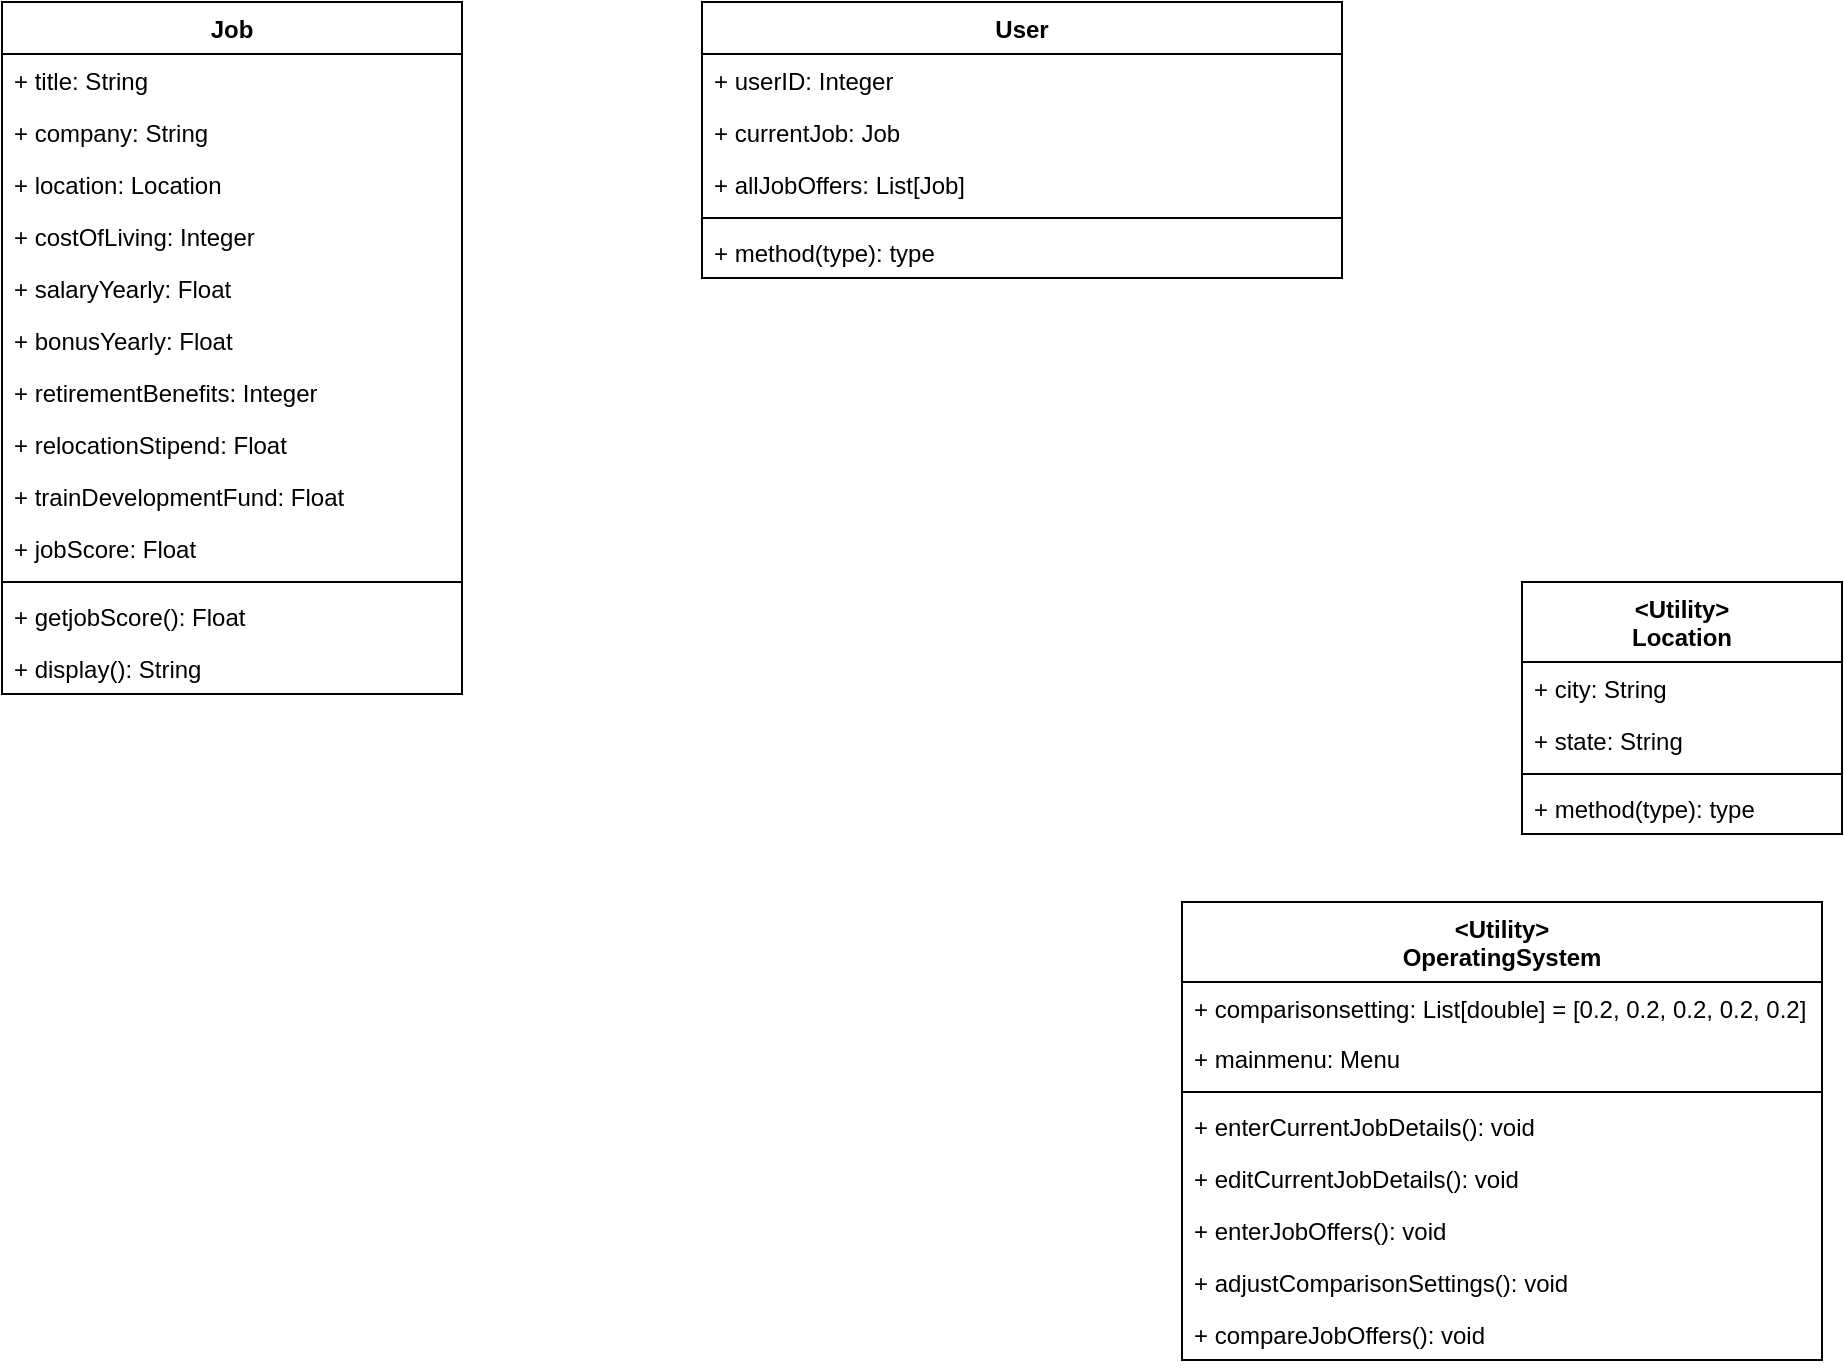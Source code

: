 <mxfile version="20.0.0" type="github"><diagram id="JBho1EpANQFkNCVN4G97" name="Page-1"><mxGraphModel dx="1187" dy="571" grid="1" gridSize="10" guides="1" tooltips="1" connect="1" arrows="1" fold="1" page="1" pageScale="1" pageWidth="1100" pageHeight="850" math="0" shadow="0"><root><mxCell id="0"/><mxCell id="1" parent="0"/><mxCell id="_Z1VF89pMIWQ78wcxOfH-2" value="&lt;Utility&gt; &#10;OperatingSystem" style="swimlane;fontStyle=1;align=center;verticalAlign=top;childLayout=stackLayout;horizontal=1;startSize=40;horizontalStack=0;resizeParent=1;resizeParentMax=0;resizeLast=0;collapsible=1;marginBottom=0;" vertex="1" parent="1"><mxGeometry x="710" y="600" width="320" height="229" as="geometry"/></mxCell><mxCell id="_Z1VF89pMIWQ78wcxOfH-18" value="+ comparisonsetting: List[double] = [0.2, 0.2, 0.2, 0.2, 0.2]" style="text;strokeColor=none;fillColor=none;align=left;verticalAlign=top;spacingLeft=4;spacingRight=4;overflow=hidden;rotatable=0;points=[[0,0.5],[1,0.5]];portConstraint=eastwest;" vertex="1" parent="_Z1VF89pMIWQ78wcxOfH-2"><mxGeometry y="40" width="320" height="25" as="geometry"/></mxCell><mxCell id="_Z1VF89pMIWQ78wcxOfH-3" value="+ mainmenu: Menu" style="text;strokeColor=none;fillColor=none;align=left;verticalAlign=top;spacingLeft=4;spacingRight=4;overflow=hidden;rotatable=0;points=[[0,0.5],[1,0.5]];portConstraint=eastwest;" vertex="1" parent="_Z1VF89pMIWQ78wcxOfH-2"><mxGeometry y="65" width="320" height="26" as="geometry"/></mxCell><mxCell id="_Z1VF89pMIWQ78wcxOfH-4" value="" style="line;strokeWidth=1;fillColor=none;align=left;verticalAlign=middle;spacingTop=-1;spacingLeft=3;spacingRight=3;rotatable=0;labelPosition=right;points=[];portConstraint=eastwest;" vertex="1" parent="_Z1VF89pMIWQ78wcxOfH-2"><mxGeometry y="91" width="320" height="8" as="geometry"/></mxCell><mxCell id="_Z1VF89pMIWQ78wcxOfH-19" value="+ enterCurrentJobDetails(): void&#10;" style="text;strokeColor=none;fillColor=none;align=left;verticalAlign=top;spacingLeft=4;spacingRight=4;overflow=hidden;rotatable=0;points=[[0,0.5],[1,0.5]];portConstraint=eastwest;" vertex="1" parent="_Z1VF89pMIWQ78wcxOfH-2"><mxGeometry y="99" width="320" height="26" as="geometry"/></mxCell><mxCell id="_Z1VF89pMIWQ78wcxOfH-22" value="+ editCurrentJobDetails(): void&#10;" style="text;strokeColor=none;fillColor=none;align=left;verticalAlign=top;spacingLeft=4;spacingRight=4;overflow=hidden;rotatable=0;points=[[0,0.5],[1,0.5]];portConstraint=eastwest;" vertex="1" parent="_Z1VF89pMIWQ78wcxOfH-2"><mxGeometry y="125" width="320" height="26" as="geometry"/></mxCell><mxCell id="_Z1VF89pMIWQ78wcxOfH-20" value="+ enterJobOffers(): void&#10;" style="text;strokeColor=none;fillColor=none;align=left;verticalAlign=top;spacingLeft=4;spacingRight=4;overflow=hidden;rotatable=0;points=[[0,0.5],[1,0.5]];portConstraint=eastwest;" vertex="1" parent="_Z1VF89pMIWQ78wcxOfH-2"><mxGeometry y="151" width="320" height="26" as="geometry"/></mxCell><mxCell id="_Z1VF89pMIWQ78wcxOfH-21" value="+ adjustComparisonSettings(): void&#10;" style="text;strokeColor=none;fillColor=none;align=left;verticalAlign=top;spacingLeft=4;spacingRight=4;overflow=hidden;rotatable=0;points=[[0,0.5],[1,0.5]];portConstraint=eastwest;" vertex="1" parent="_Z1VF89pMIWQ78wcxOfH-2"><mxGeometry y="177" width="320" height="26" as="geometry"/></mxCell><mxCell id="_Z1VF89pMIWQ78wcxOfH-5" value="+ compareJobOffers(): void&#10;" style="text;strokeColor=none;fillColor=none;align=left;verticalAlign=top;spacingLeft=4;spacingRight=4;overflow=hidden;rotatable=0;points=[[0,0.5],[1,0.5]];portConstraint=eastwest;" vertex="1" parent="_Z1VF89pMIWQ78wcxOfH-2"><mxGeometry y="203" width="320" height="26" as="geometry"/></mxCell><mxCell id="_Z1VF89pMIWQ78wcxOfH-6" value="&lt;Utility&gt; &#10;Location" style="swimlane;fontStyle=1;align=center;verticalAlign=top;childLayout=stackLayout;horizontal=1;startSize=40;horizontalStack=0;resizeParent=1;resizeParentMax=0;resizeLast=0;collapsible=1;marginBottom=0;" vertex="1" parent="1"><mxGeometry x="880" y="440" width="160" height="126" as="geometry"/></mxCell><mxCell id="_Z1VF89pMIWQ78wcxOfH-7" value="+ city: String" style="text;strokeColor=none;fillColor=none;align=left;verticalAlign=top;spacingLeft=4;spacingRight=4;overflow=hidden;rotatable=0;points=[[0,0.5],[1,0.5]];portConstraint=eastwest;" vertex="1" parent="_Z1VF89pMIWQ78wcxOfH-6"><mxGeometry y="40" width="160" height="26" as="geometry"/></mxCell><mxCell id="_Z1VF89pMIWQ78wcxOfH-32" value="+ state: String" style="text;strokeColor=none;fillColor=none;align=left;verticalAlign=top;spacingLeft=4;spacingRight=4;overflow=hidden;rotatable=0;points=[[0,0.5],[1,0.5]];portConstraint=eastwest;" vertex="1" parent="_Z1VF89pMIWQ78wcxOfH-6"><mxGeometry y="66" width="160" height="26" as="geometry"/></mxCell><mxCell id="_Z1VF89pMIWQ78wcxOfH-8" value="" style="line;strokeWidth=1;fillColor=none;align=left;verticalAlign=middle;spacingTop=-1;spacingLeft=3;spacingRight=3;rotatable=0;labelPosition=right;points=[];portConstraint=eastwest;" vertex="1" parent="_Z1VF89pMIWQ78wcxOfH-6"><mxGeometry y="92" width="160" height="8" as="geometry"/></mxCell><mxCell id="_Z1VF89pMIWQ78wcxOfH-9" value="+ method(type): type" style="text;strokeColor=none;fillColor=none;align=left;verticalAlign=top;spacingLeft=4;spacingRight=4;overflow=hidden;rotatable=0;points=[[0,0.5],[1,0.5]];portConstraint=eastwest;" vertex="1" parent="_Z1VF89pMIWQ78wcxOfH-6"><mxGeometry y="100" width="160" height="26" as="geometry"/></mxCell><mxCell id="_Z1VF89pMIWQ78wcxOfH-10" value="User" style="swimlane;fontStyle=1;align=center;verticalAlign=top;childLayout=stackLayout;horizontal=1;startSize=26;horizontalStack=0;resizeParent=1;resizeParentMax=0;resizeLast=0;collapsible=1;marginBottom=0;" vertex="1" parent="1"><mxGeometry x="470" y="150" width="320" height="138" as="geometry"/></mxCell><mxCell id="_Z1VF89pMIWQ78wcxOfH-11" value="+ userID: Integer" style="text;strokeColor=none;fillColor=none;align=left;verticalAlign=top;spacingLeft=4;spacingRight=4;overflow=hidden;rotatable=0;points=[[0,0.5],[1,0.5]];portConstraint=eastwest;" vertex="1" parent="_Z1VF89pMIWQ78wcxOfH-10"><mxGeometry y="26" width="320" height="26" as="geometry"/></mxCell><mxCell id="_Z1VF89pMIWQ78wcxOfH-49" value="+ currentJob: Job" style="text;strokeColor=none;fillColor=none;align=left;verticalAlign=top;spacingLeft=4;spacingRight=4;overflow=hidden;rotatable=0;points=[[0,0.5],[1,0.5]];portConstraint=eastwest;" vertex="1" parent="_Z1VF89pMIWQ78wcxOfH-10"><mxGeometry y="52" width="320" height="26" as="geometry"/></mxCell><mxCell id="_Z1VF89pMIWQ78wcxOfH-51" value="+ allJobOffers: List[Job]" style="text;strokeColor=none;fillColor=none;align=left;verticalAlign=top;spacingLeft=4;spacingRight=4;overflow=hidden;rotatable=0;points=[[0,0.5],[1,0.5]];portConstraint=eastwest;" vertex="1" parent="_Z1VF89pMIWQ78wcxOfH-10"><mxGeometry y="78" width="320" height="26" as="geometry"/></mxCell><mxCell id="_Z1VF89pMIWQ78wcxOfH-12" value="" style="line;strokeWidth=1;fillColor=none;align=left;verticalAlign=middle;spacingTop=-1;spacingLeft=3;spacingRight=3;rotatable=0;labelPosition=right;points=[];portConstraint=eastwest;" vertex="1" parent="_Z1VF89pMIWQ78wcxOfH-10"><mxGeometry y="104" width="320" height="8" as="geometry"/></mxCell><mxCell id="_Z1VF89pMIWQ78wcxOfH-13" value="+ method(type): type" style="text;strokeColor=none;fillColor=none;align=left;verticalAlign=top;spacingLeft=4;spacingRight=4;overflow=hidden;rotatable=0;points=[[0,0.5],[1,0.5]];portConstraint=eastwest;" vertex="1" parent="_Z1VF89pMIWQ78wcxOfH-10"><mxGeometry y="112" width="320" height="26" as="geometry"/></mxCell><mxCell id="_Z1VF89pMIWQ78wcxOfH-23" value="Job" style="swimlane;fontStyle=1;align=center;verticalAlign=top;childLayout=stackLayout;horizontal=1;startSize=26;horizontalStack=0;resizeParent=1;resizeParentMax=0;resizeLast=0;collapsible=1;marginBottom=0;" vertex="1" parent="1"><mxGeometry x="120" y="150" width="230" height="346" as="geometry"/></mxCell><mxCell id="_Z1VF89pMIWQ78wcxOfH-24" value="+ title: String" style="text;strokeColor=none;fillColor=none;align=left;verticalAlign=top;spacingLeft=4;spacingRight=4;overflow=hidden;rotatable=0;points=[[0,0.5],[1,0.5]];portConstraint=eastwest;" vertex="1" parent="_Z1VF89pMIWQ78wcxOfH-23"><mxGeometry y="26" width="230" height="26" as="geometry"/></mxCell><mxCell id="_Z1VF89pMIWQ78wcxOfH-28" value="+ company: String" style="text;strokeColor=none;fillColor=none;align=left;verticalAlign=top;spacingLeft=4;spacingRight=4;overflow=hidden;rotatable=0;points=[[0,0.5],[1,0.5]];portConstraint=eastwest;" vertex="1" parent="_Z1VF89pMIWQ78wcxOfH-23"><mxGeometry y="52" width="230" height="26" as="geometry"/></mxCell><mxCell id="_Z1VF89pMIWQ78wcxOfH-31" value="+ location: Location" style="text;strokeColor=none;fillColor=none;align=left;verticalAlign=top;spacingLeft=4;spacingRight=4;overflow=hidden;rotatable=0;points=[[0,0.5],[1,0.5]];portConstraint=eastwest;" vertex="1" parent="_Z1VF89pMIWQ78wcxOfH-23"><mxGeometry y="78" width="230" height="26" as="geometry"/></mxCell><mxCell id="_Z1VF89pMIWQ78wcxOfH-29" value="+ costOfLiving: Integer" style="text;strokeColor=none;fillColor=none;align=left;verticalAlign=top;spacingLeft=4;spacingRight=4;overflow=hidden;rotatable=0;points=[[0,0.5],[1,0.5]];portConstraint=eastwest;" vertex="1" parent="_Z1VF89pMIWQ78wcxOfH-23"><mxGeometry y="104" width="230" height="26" as="geometry"/></mxCell><mxCell id="_Z1VF89pMIWQ78wcxOfH-30" value="+ salaryYearly: Float" style="text;strokeColor=none;fillColor=none;align=left;verticalAlign=top;spacingLeft=4;spacingRight=4;overflow=hidden;rotatable=0;points=[[0,0.5],[1,0.5]];portConstraint=eastwest;" vertex="1" parent="_Z1VF89pMIWQ78wcxOfH-23"><mxGeometry y="130" width="230" height="26" as="geometry"/></mxCell><mxCell id="_Z1VF89pMIWQ78wcxOfH-27" value="+ bonusYearly: Float" style="text;strokeColor=none;fillColor=none;align=left;verticalAlign=top;spacingLeft=4;spacingRight=4;overflow=hidden;rotatable=0;points=[[0,0.5],[1,0.5]];portConstraint=eastwest;" vertex="1" parent="_Z1VF89pMIWQ78wcxOfH-23"><mxGeometry y="156" width="230" height="26" as="geometry"/></mxCell><mxCell id="_Z1VF89pMIWQ78wcxOfH-45" value="+ retirementBenefits: Integer" style="text;strokeColor=none;fillColor=none;align=left;verticalAlign=top;spacingLeft=4;spacingRight=4;overflow=hidden;rotatable=0;points=[[0,0.5],[1,0.5]];portConstraint=eastwest;" vertex="1" parent="_Z1VF89pMIWQ78wcxOfH-23"><mxGeometry y="182" width="230" height="26" as="geometry"/></mxCell><mxCell id="_Z1VF89pMIWQ78wcxOfH-33" value="+ relocationStipend: Float" style="text;strokeColor=none;fillColor=none;align=left;verticalAlign=top;spacingLeft=4;spacingRight=4;overflow=hidden;rotatable=0;points=[[0,0.5],[1,0.5]];portConstraint=eastwest;" vertex="1" parent="_Z1VF89pMIWQ78wcxOfH-23"><mxGeometry y="208" width="230" height="26" as="geometry"/></mxCell><mxCell id="_Z1VF89pMIWQ78wcxOfH-46" value="+ trainDevelopmentFund: Float" style="text;strokeColor=none;fillColor=none;align=left;verticalAlign=top;spacingLeft=4;spacingRight=4;overflow=hidden;rotatable=0;points=[[0,0.5],[1,0.5]];portConstraint=eastwest;" vertex="1" parent="_Z1VF89pMIWQ78wcxOfH-23"><mxGeometry y="234" width="230" height="26" as="geometry"/></mxCell><mxCell id="_Z1VF89pMIWQ78wcxOfH-48" value="+ jobScore: Float" style="text;strokeColor=none;fillColor=none;align=left;verticalAlign=top;spacingLeft=4;spacingRight=4;overflow=hidden;rotatable=0;points=[[0,0.5],[1,0.5]];portConstraint=eastwest;" vertex="1" parent="_Z1VF89pMIWQ78wcxOfH-23"><mxGeometry y="260" width="230" height="26" as="geometry"/></mxCell><mxCell id="_Z1VF89pMIWQ78wcxOfH-25" value="" style="line;strokeWidth=1;fillColor=none;align=left;verticalAlign=middle;spacingTop=-1;spacingLeft=3;spacingRight=3;rotatable=0;labelPosition=right;points=[];portConstraint=eastwest;" vertex="1" parent="_Z1VF89pMIWQ78wcxOfH-23"><mxGeometry y="286" width="230" height="8" as="geometry"/></mxCell><mxCell id="_Z1VF89pMIWQ78wcxOfH-26" value="+ getjobScore(): Float" style="text;strokeColor=none;fillColor=none;align=left;verticalAlign=top;spacingLeft=4;spacingRight=4;overflow=hidden;rotatable=0;points=[[0,0.5],[1,0.5]];portConstraint=eastwest;" vertex="1" parent="_Z1VF89pMIWQ78wcxOfH-23"><mxGeometry y="294" width="230" height="26" as="geometry"/></mxCell><mxCell id="_Z1VF89pMIWQ78wcxOfH-50" value="+ display(): String" style="text;strokeColor=none;fillColor=none;align=left;verticalAlign=top;spacingLeft=4;spacingRight=4;overflow=hidden;rotatable=0;points=[[0,0.5],[1,0.5]];portConstraint=eastwest;" vertex="1" parent="_Z1VF89pMIWQ78wcxOfH-23"><mxGeometry y="320" width="230" height="26" as="geometry"/></mxCell></root></mxGraphModel></diagram></mxfile>